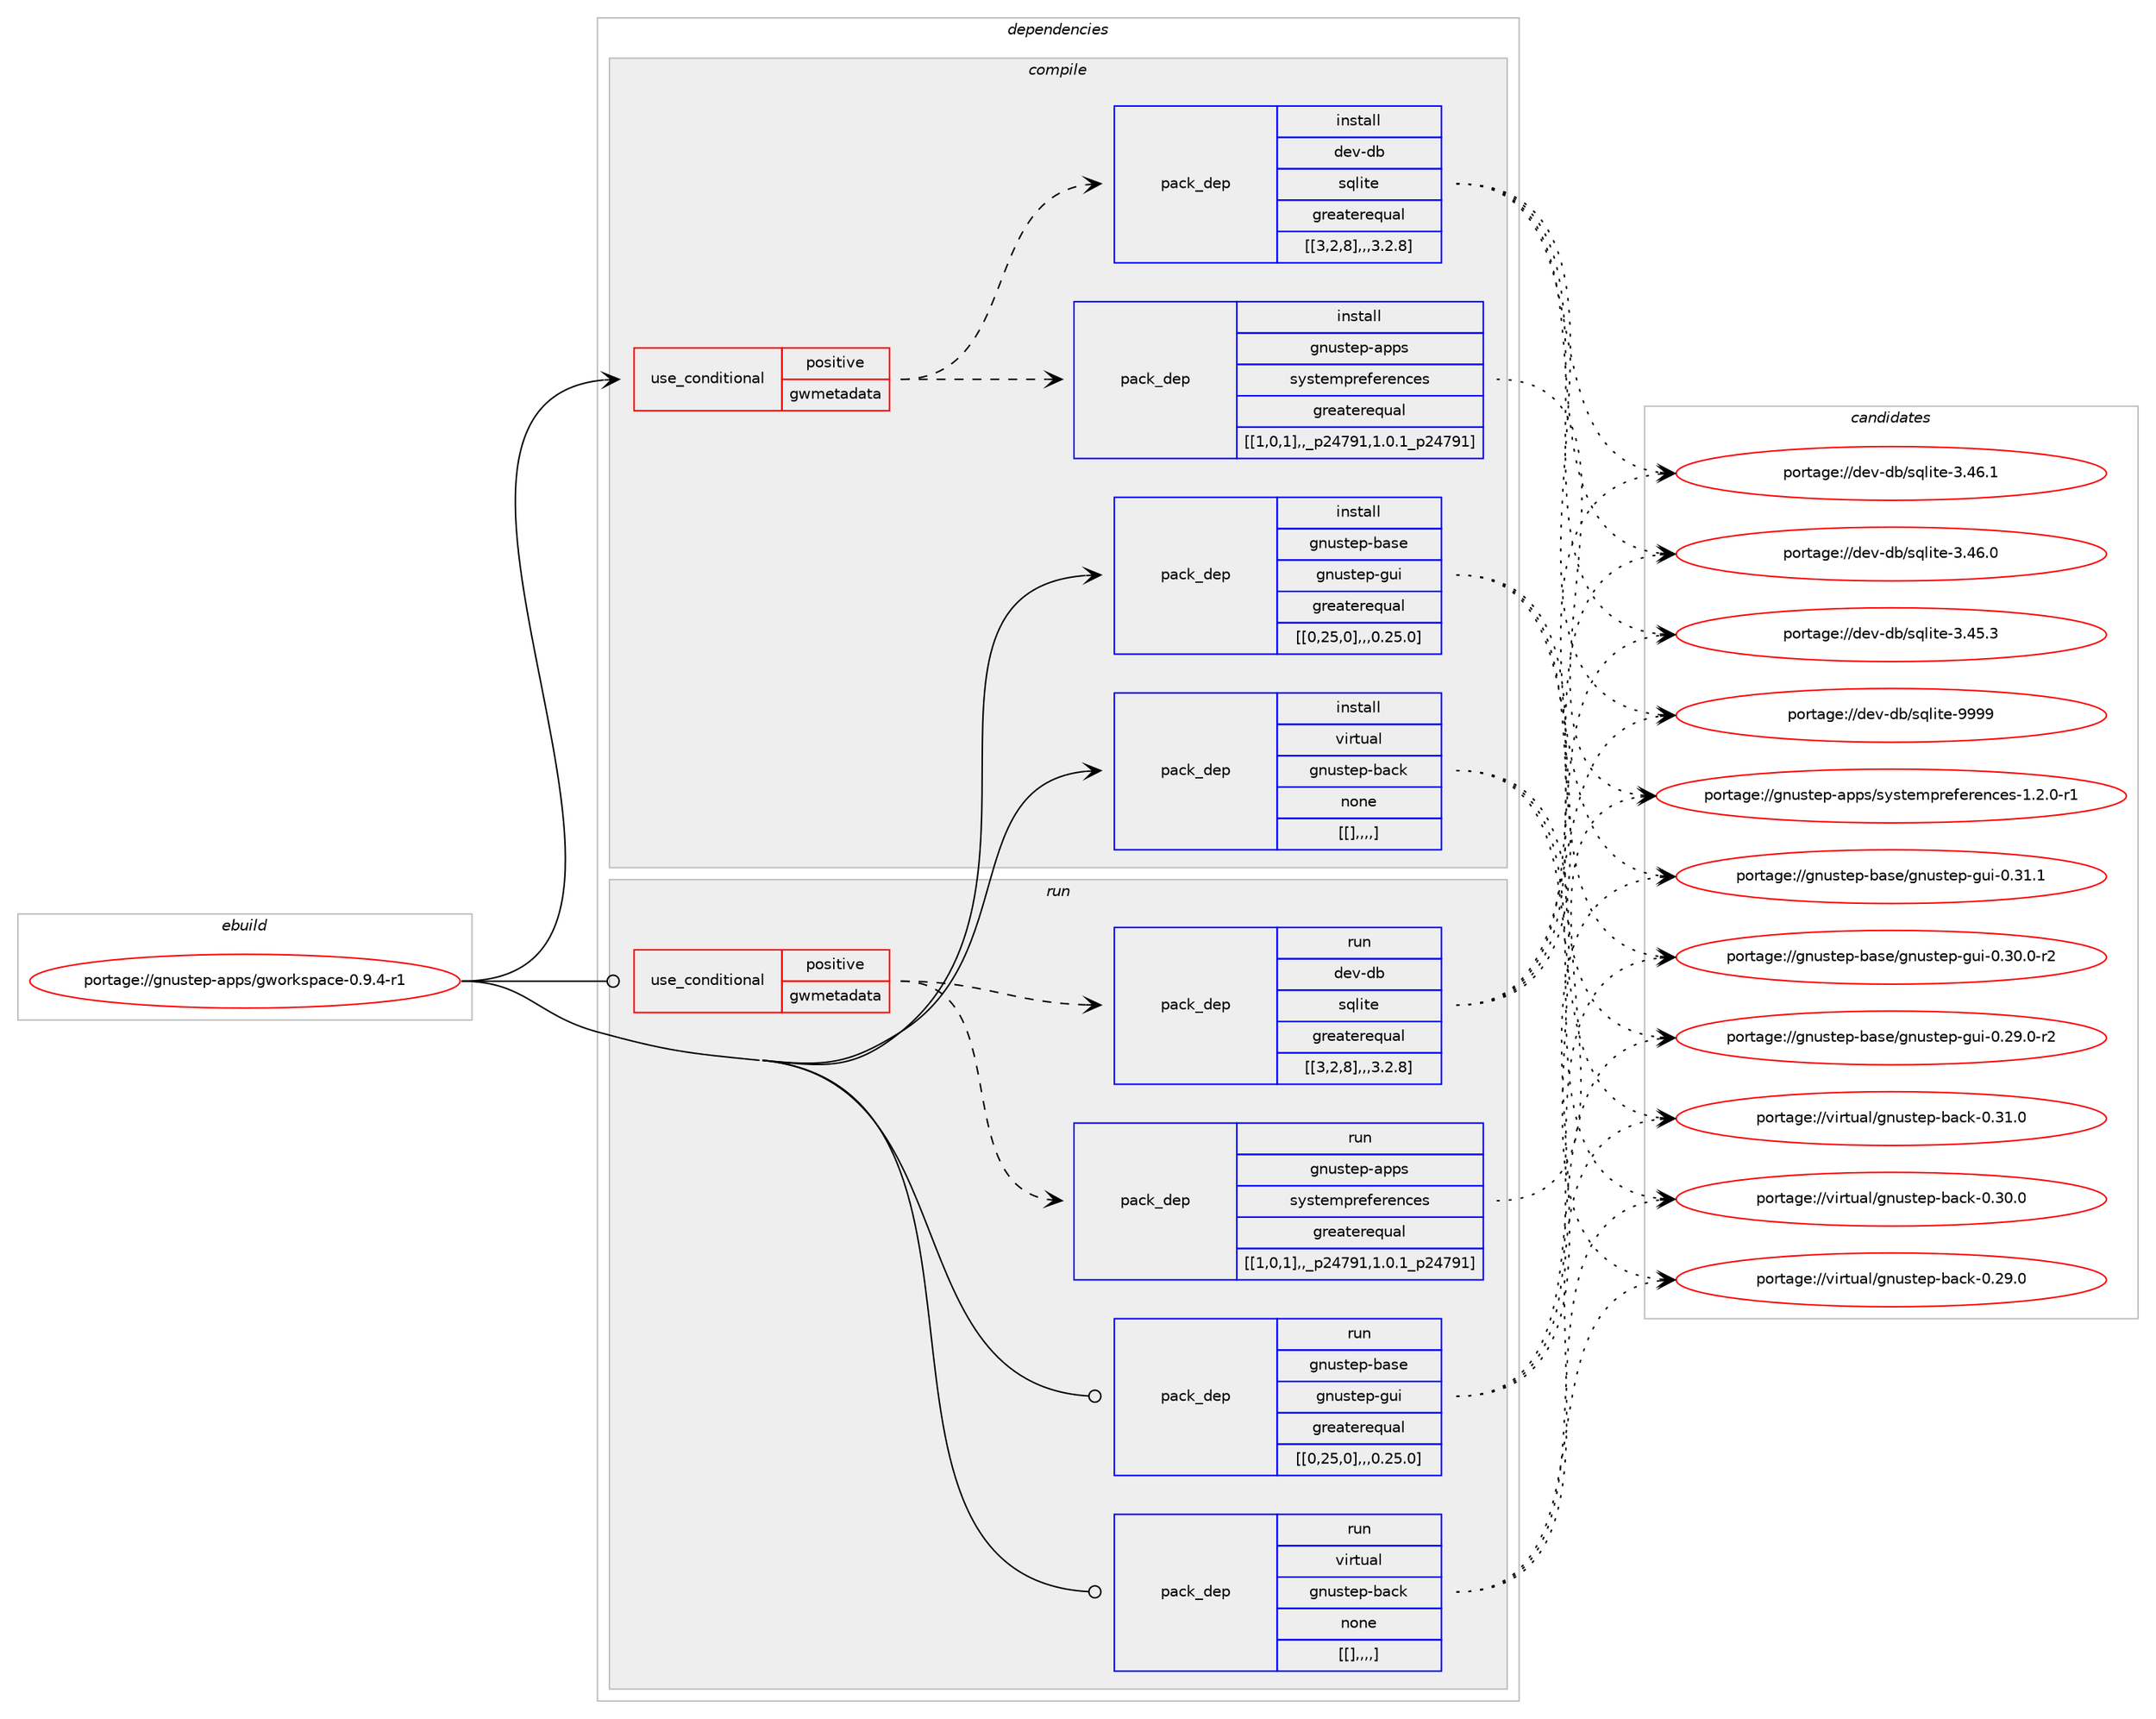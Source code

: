 digraph prolog {

# *************
# Graph options
# *************

newrank=true;
concentrate=true;
compound=true;
graph [rankdir=LR,fontname=Helvetica,fontsize=10,ranksep=1.5];#, ranksep=2.5, nodesep=0.2];
edge  [arrowhead=vee];
node  [fontname=Helvetica,fontsize=10];

# **********
# The ebuild
# **********

subgraph cluster_leftcol {
color=gray;
label=<<i>ebuild</i>>;
id [label="portage://gnustep-apps/gworkspace-0.9.4-r1", color=red, width=4, href="../gnustep-apps/gworkspace-0.9.4-r1.svg"];
}

# ****************
# The dependencies
# ****************

subgraph cluster_midcol {
color=gray;
label=<<i>dependencies</i>>;
subgraph cluster_compile {
fillcolor="#eeeeee";
style=filled;
label=<<i>compile</i>>;
subgraph cond68564 {
dependency246314 [label=<<TABLE BORDER="0" CELLBORDER="1" CELLSPACING="0" CELLPADDING="4"><TR><TD ROWSPAN="3" CELLPADDING="10">use_conditional</TD></TR><TR><TD>positive</TD></TR><TR><TD>gwmetadata</TD></TR></TABLE>>, shape=none, color=red];
subgraph pack176227 {
dependency246315 [label=<<TABLE BORDER="0" CELLBORDER="1" CELLSPACING="0" CELLPADDING="4" WIDTH="220"><TR><TD ROWSPAN="6" CELLPADDING="30">pack_dep</TD></TR><TR><TD WIDTH="110">install</TD></TR><TR><TD>gnustep-apps</TD></TR><TR><TD>systempreferences</TD></TR><TR><TD>greaterequal</TD></TR><TR><TD>[[1,0,1],,_p24791,1.0.1_p24791]</TD></TR></TABLE>>, shape=none, color=blue];
}
dependency246314:e -> dependency246315:w [weight=20,style="dashed",arrowhead="vee"];
subgraph pack176228 {
dependency246316 [label=<<TABLE BORDER="0" CELLBORDER="1" CELLSPACING="0" CELLPADDING="4" WIDTH="220"><TR><TD ROWSPAN="6" CELLPADDING="30">pack_dep</TD></TR><TR><TD WIDTH="110">install</TD></TR><TR><TD>dev-db</TD></TR><TR><TD>sqlite</TD></TR><TR><TD>greaterequal</TD></TR><TR><TD>[[3,2,8],,,3.2.8]</TD></TR></TABLE>>, shape=none, color=blue];
}
dependency246314:e -> dependency246316:w [weight=20,style="dashed",arrowhead="vee"];
}
id:e -> dependency246314:w [weight=20,style="solid",arrowhead="vee"];
subgraph pack176229 {
dependency246317 [label=<<TABLE BORDER="0" CELLBORDER="1" CELLSPACING="0" CELLPADDING="4" WIDTH="220"><TR><TD ROWSPAN="6" CELLPADDING="30">pack_dep</TD></TR><TR><TD WIDTH="110">install</TD></TR><TR><TD>gnustep-base</TD></TR><TR><TD>gnustep-gui</TD></TR><TR><TD>greaterequal</TD></TR><TR><TD>[[0,25,0],,,0.25.0]</TD></TR></TABLE>>, shape=none, color=blue];
}
id:e -> dependency246317:w [weight=20,style="solid",arrowhead="vee"];
subgraph pack176230 {
dependency246318 [label=<<TABLE BORDER="0" CELLBORDER="1" CELLSPACING="0" CELLPADDING="4" WIDTH="220"><TR><TD ROWSPAN="6" CELLPADDING="30">pack_dep</TD></TR><TR><TD WIDTH="110">install</TD></TR><TR><TD>virtual</TD></TR><TR><TD>gnustep-back</TD></TR><TR><TD>none</TD></TR><TR><TD>[[],,,,]</TD></TR></TABLE>>, shape=none, color=blue];
}
id:e -> dependency246318:w [weight=20,style="solid",arrowhead="vee"];
}
subgraph cluster_compileandrun {
fillcolor="#eeeeee";
style=filled;
label=<<i>compile and run</i>>;
}
subgraph cluster_run {
fillcolor="#eeeeee";
style=filled;
label=<<i>run</i>>;
subgraph cond68565 {
dependency246319 [label=<<TABLE BORDER="0" CELLBORDER="1" CELLSPACING="0" CELLPADDING="4"><TR><TD ROWSPAN="3" CELLPADDING="10">use_conditional</TD></TR><TR><TD>positive</TD></TR><TR><TD>gwmetadata</TD></TR></TABLE>>, shape=none, color=red];
subgraph pack176231 {
dependency246320 [label=<<TABLE BORDER="0" CELLBORDER="1" CELLSPACING="0" CELLPADDING="4" WIDTH="220"><TR><TD ROWSPAN="6" CELLPADDING="30">pack_dep</TD></TR><TR><TD WIDTH="110">run</TD></TR><TR><TD>gnustep-apps</TD></TR><TR><TD>systempreferences</TD></TR><TR><TD>greaterequal</TD></TR><TR><TD>[[1,0,1],,_p24791,1.0.1_p24791]</TD></TR></TABLE>>, shape=none, color=blue];
}
dependency246319:e -> dependency246320:w [weight=20,style="dashed",arrowhead="vee"];
subgraph pack176232 {
dependency246321 [label=<<TABLE BORDER="0" CELLBORDER="1" CELLSPACING="0" CELLPADDING="4" WIDTH="220"><TR><TD ROWSPAN="6" CELLPADDING="30">pack_dep</TD></TR><TR><TD WIDTH="110">run</TD></TR><TR><TD>dev-db</TD></TR><TR><TD>sqlite</TD></TR><TR><TD>greaterequal</TD></TR><TR><TD>[[3,2,8],,,3.2.8]</TD></TR></TABLE>>, shape=none, color=blue];
}
dependency246319:e -> dependency246321:w [weight=20,style="dashed",arrowhead="vee"];
}
id:e -> dependency246319:w [weight=20,style="solid",arrowhead="odot"];
subgraph pack176233 {
dependency246322 [label=<<TABLE BORDER="0" CELLBORDER="1" CELLSPACING="0" CELLPADDING="4" WIDTH="220"><TR><TD ROWSPAN="6" CELLPADDING="30">pack_dep</TD></TR><TR><TD WIDTH="110">run</TD></TR><TR><TD>gnustep-base</TD></TR><TR><TD>gnustep-gui</TD></TR><TR><TD>greaterequal</TD></TR><TR><TD>[[0,25,0],,,0.25.0]</TD></TR></TABLE>>, shape=none, color=blue];
}
id:e -> dependency246322:w [weight=20,style="solid",arrowhead="odot"];
subgraph pack176234 {
dependency246323 [label=<<TABLE BORDER="0" CELLBORDER="1" CELLSPACING="0" CELLPADDING="4" WIDTH="220"><TR><TD ROWSPAN="6" CELLPADDING="30">pack_dep</TD></TR><TR><TD WIDTH="110">run</TD></TR><TR><TD>virtual</TD></TR><TR><TD>gnustep-back</TD></TR><TR><TD>none</TD></TR><TR><TD>[[],,,,]</TD></TR></TABLE>>, shape=none, color=blue];
}
id:e -> dependency246323:w [weight=20,style="solid",arrowhead="odot"];
}
}

# **************
# The candidates
# **************

subgraph cluster_choices {
rank=same;
color=gray;
label=<<i>candidates</i>>;

subgraph choice176227 {
color=black;
nodesep=1;
choice103110117115116101112459711211211547115121115116101109112114101102101114101110991011154549465046484511449 [label="portage://gnustep-apps/systempreferences-1.2.0-r1", color=red, width=4,href="../gnustep-apps/systempreferences-1.2.0-r1.svg"];
dependency246315:e -> choice103110117115116101112459711211211547115121115116101109112114101102101114101110991011154549465046484511449:w [style=dotted,weight="100"];
}
subgraph choice176228 {
color=black;
nodesep=1;
choice1001011184510098471151131081051161014557575757 [label="portage://dev-db/sqlite-9999", color=red, width=4,href="../dev-db/sqlite-9999.svg"];
choice10010111845100984711511310810511610145514652544649 [label="portage://dev-db/sqlite-3.46.1", color=red, width=4,href="../dev-db/sqlite-3.46.1.svg"];
choice10010111845100984711511310810511610145514652544648 [label="portage://dev-db/sqlite-3.46.0", color=red, width=4,href="../dev-db/sqlite-3.46.0.svg"];
choice10010111845100984711511310810511610145514652534651 [label="portage://dev-db/sqlite-3.45.3", color=red, width=4,href="../dev-db/sqlite-3.45.3.svg"];
dependency246316:e -> choice1001011184510098471151131081051161014557575757:w [style=dotted,weight="100"];
dependency246316:e -> choice10010111845100984711511310810511610145514652544649:w [style=dotted,weight="100"];
dependency246316:e -> choice10010111845100984711511310810511610145514652544648:w [style=dotted,weight="100"];
dependency246316:e -> choice10010111845100984711511310810511610145514652534651:w [style=dotted,weight="100"];
}
subgraph choice176229 {
color=black;
nodesep=1;
choice103110117115116101112459897115101471031101171151161011124510311710545484651494649 [label="portage://gnustep-base/gnustep-gui-0.31.1", color=red, width=4,href="../gnustep-base/gnustep-gui-0.31.1.svg"];
choice1031101171151161011124598971151014710311011711511610111245103117105454846514846484511450 [label="portage://gnustep-base/gnustep-gui-0.30.0-r2", color=red, width=4,href="../gnustep-base/gnustep-gui-0.30.0-r2.svg"];
choice1031101171151161011124598971151014710311011711511610111245103117105454846505746484511450 [label="portage://gnustep-base/gnustep-gui-0.29.0-r2", color=red, width=4,href="../gnustep-base/gnustep-gui-0.29.0-r2.svg"];
dependency246317:e -> choice103110117115116101112459897115101471031101171151161011124510311710545484651494649:w [style=dotted,weight="100"];
dependency246317:e -> choice1031101171151161011124598971151014710311011711511610111245103117105454846514846484511450:w [style=dotted,weight="100"];
dependency246317:e -> choice1031101171151161011124598971151014710311011711511610111245103117105454846505746484511450:w [style=dotted,weight="100"];
}
subgraph choice176230 {
color=black;
nodesep=1;
choice11810511411611797108471031101171151161011124598979910745484651494648 [label="portage://virtual/gnustep-back-0.31.0", color=red, width=4,href="../virtual/gnustep-back-0.31.0.svg"];
choice11810511411611797108471031101171151161011124598979910745484651484648 [label="portage://virtual/gnustep-back-0.30.0", color=red, width=4,href="../virtual/gnustep-back-0.30.0.svg"];
choice11810511411611797108471031101171151161011124598979910745484650574648 [label="portage://virtual/gnustep-back-0.29.0", color=red, width=4,href="../virtual/gnustep-back-0.29.0.svg"];
dependency246318:e -> choice11810511411611797108471031101171151161011124598979910745484651494648:w [style=dotted,weight="100"];
dependency246318:e -> choice11810511411611797108471031101171151161011124598979910745484651484648:w [style=dotted,weight="100"];
dependency246318:e -> choice11810511411611797108471031101171151161011124598979910745484650574648:w [style=dotted,weight="100"];
}
subgraph choice176231 {
color=black;
nodesep=1;
choice103110117115116101112459711211211547115121115116101109112114101102101114101110991011154549465046484511449 [label="portage://gnustep-apps/systempreferences-1.2.0-r1", color=red, width=4,href="../gnustep-apps/systempreferences-1.2.0-r1.svg"];
dependency246320:e -> choice103110117115116101112459711211211547115121115116101109112114101102101114101110991011154549465046484511449:w [style=dotted,weight="100"];
}
subgraph choice176232 {
color=black;
nodesep=1;
choice1001011184510098471151131081051161014557575757 [label="portage://dev-db/sqlite-9999", color=red, width=4,href="../dev-db/sqlite-9999.svg"];
choice10010111845100984711511310810511610145514652544649 [label="portage://dev-db/sqlite-3.46.1", color=red, width=4,href="../dev-db/sqlite-3.46.1.svg"];
choice10010111845100984711511310810511610145514652544648 [label="portage://dev-db/sqlite-3.46.0", color=red, width=4,href="../dev-db/sqlite-3.46.0.svg"];
choice10010111845100984711511310810511610145514652534651 [label="portage://dev-db/sqlite-3.45.3", color=red, width=4,href="../dev-db/sqlite-3.45.3.svg"];
dependency246321:e -> choice1001011184510098471151131081051161014557575757:w [style=dotted,weight="100"];
dependency246321:e -> choice10010111845100984711511310810511610145514652544649:w [style=dotted,weight="100"];
dependency246321:e -> choice10010111845100984711511310810511610145514652544648:w [style=dotted,weight="100"];
dependency246321:e -> choice10010111845100984711511310810511610145514652534651:w [style=dotted,weight="100"];
}
subgraph choice176233 {
color=black;
nodesep=1;
choice103110117115116101112459897115101471031101171151161011124510311710545484651494649 [label="portage://gnustep-base/gnustep-gui-0.31.1", color=red, width=4,href="../gnustep-base/gnustep-gui-0.31.1.svg"];
choice1031101171151161011124598971151014710311011711511610111245103117105454846514846484511450 [label="portage://gnustep-base/gnustep-gui-0.30.0-r2", color=red, width=4,href="../gnustep-base/gnustep-gui-0.30.0-r2.svg"];
choice1031101171151161011124598971151014710311011711511610111245103117105454846505746484511450 [label="portage://gnustep-base/gnustep-gui-0.29.0-r2", color=red, width=4,href="../gnustep-base/gnustep-gui-0.29.0-r2.svg"];
dependency246322:e -> choice103110117115116101112459897115101471031101171151161011124510311710545484651494649:w [style=dotted,weight="100"];
dependency246322:e -> choice1031101171151161011124598971151014710311011711511610111245103117105454846514846484511450:w [style=dotted,weight="100"];
dependency246322:e -> choice1031101171151161011124598971151014710311011711511610111245103117105454846505746484511450:w [style=dotted,weight="100"];
}
subgraph choice176234 {
color=black;
nodesep=1;
choice11810511411611797108471031101171151161011124598979910745484651494648 [label="portage://virtual/gnustep-back-0.31.0", color=red, width=4,href="../virtual/gnustep-back-0.31.0.svg"];
choice11810511411611797108471031101171151161011124598979910745484651484648 [label="portage://virtual/gnustep-back-0.30.0", color=red, width=4,href="../virtual/gnustep-back-0.30.0.svg"];
choice11810511411611797108471031101171151161011124598979910745484650574648 [label="portage://virtual/gnustep-back-0.29.0", color=red, width=4,href="../virtual/gnustep-back-0.29.0.svg"];
dependency246323:e -> choice11810511411611797108471031101171151161011124598979910745484651494648:w [style=dotted,weight="100"];
dependency246323:e -> choice11810511411611797108471031101171151161011124598979910745484651484648:w [style=dotted,weight="100"];
dependency246323:e -> choice11810511411611797108471031101171151161011124598979910745484650574648:w [style=dotted,weight="100"];
}
}

}

